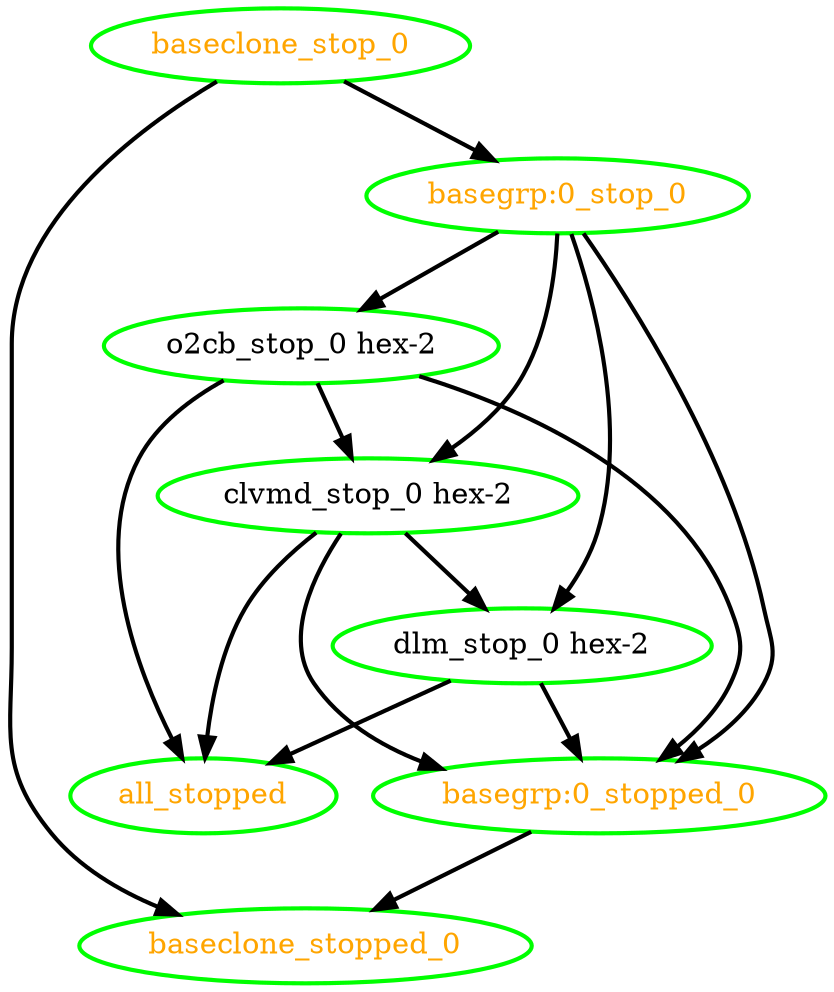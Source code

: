 digraph "g" {
"all_stopped" [ style=bold color="green" fontcolor="orange"]
"baseclone_stop_0" -> "baseclone_stopped_0" [ style = bold]
"baseclone_stop_0" -> "basegrp:0_stop_0" [ style = bold]
"baseclone_stop_0" [ style=bold color="green" fontcolor="orange"]
"baseclone_stopped_0" [ style=bold color="green" fontcolor="orange"]
"basegrp:0_stop_0" -> "basegrp:0_stopped_0" [ style = bold]
"basegrp:0_stop_0" -> "clvmd_stop_0 hex-2" [ style = bold]
"basegrp:0_stop_0" -> "dlm_stop_0 hex-2" [ style = bold]
"basegrp:0_stop_0" -> "o2cb_stop_0 hex-2" [ style = bold]
"basegrp:0_stop_0" [ style=bold color="green" fontcolor="orange"]
"basegrp:0_stopped_0" -> "baseclone_stopped_0" [ style = bold]
"basegrp:0_stopped_0" [ style=bold color="green" fontcolor="orange"]
"clvmd_stop_0 hex-2" -> "all_stopped" [ style = bold]
"clvmd_stop_0 hex-2" -> "basegrp:0_stopped_0" [ style = bold]
"clvmd_stop_0 hex-2" -> "dlm_stop_0 hex-2" [ style = bold]
"clvmd_stop_0 hex-2" [ style=bold color="green" fontcolor="black"]
"dlm_stop_0 hex-2" -> "all_stopped" [ style = bold]
"dlm_stop_0 hex-2" -> "basegrp:0_stopped_0" [ style = bold]
"dlm_stop_0 hex-2" [ style=bold color="green" fontcolor="black"]
"o2cb_stop_0 hex-2" -> "all_stopped" [ style = bold]
"o2cb_stop_0 hex-2" -> "basegrp:0_stopped_0" [ style = bold]
"o2cb_stop_0 hex-2" -> "clvmd_stop_0 hex-2" [ style = bold]
"o2cb_stop_0 hex-2" [ style=bold color="green" fontcolor="black"]
}
